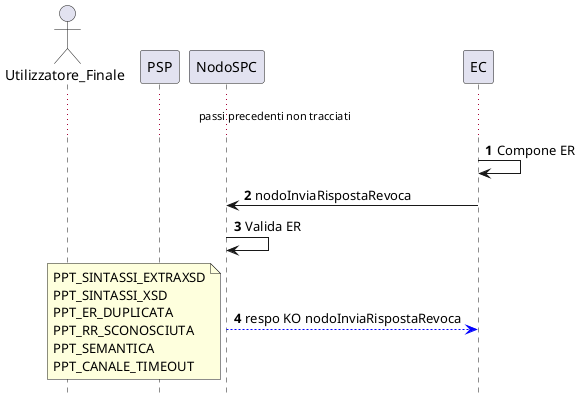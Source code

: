 @startuml
hide footbox
autonumber
actor Utilizzatore_Finale
participant PSP
participant NodoSPC
participant EC
... passi precedenti non tracciati...
EC->EC:Compone ER
EC -> NodoSPC: nodoInviaRispostaRevoca
NodoSPC->NodoSPC:Valida ER
NodoSPC-[#0000FF]->EC: respo KO nodoInviaRispostaRevoca
note left:PPT_SINTASSI_EXTRAXSD\nPPT_SINTASSI_XSD\nPPT_ER_DUPLICATA\nPPT_RR_SCONOSCIUTA\nPPT_SEMANTICA\nPPT_CANALE_TIMEOUT